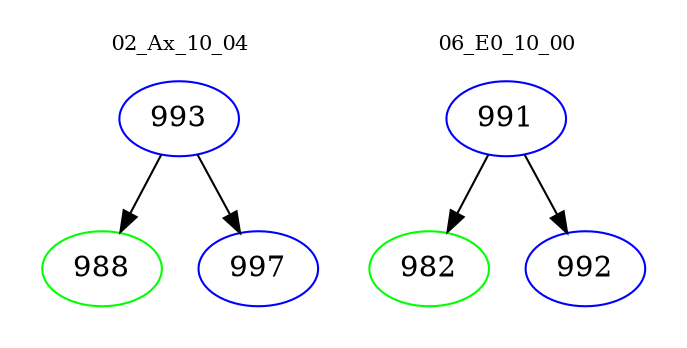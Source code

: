 digraph{
subgraph cluster_0 {
color = white
label = "02_Ax_10_04";
fontsize=10;
T0_993 [label="993", color="blue"]
T0_993 -> T0_988 [color="black"]
T0_988 [label="988", color="green"]
T0_993 -> T0_997 [color="black"]
T0_997 [label="997", color="blue"]
}
subgraph cluster_1 {
color = white
label = "06_E0_10_00";
fontsize=10;
T1_991 [label="991", color="blue"]
T1_991 -> T1_982 [color="black"]
T1_982 [label="982", color="green"]
T1_991 -> T1_992 [color="black"]
T1_992 [label="992", color="blue"]
}
}
